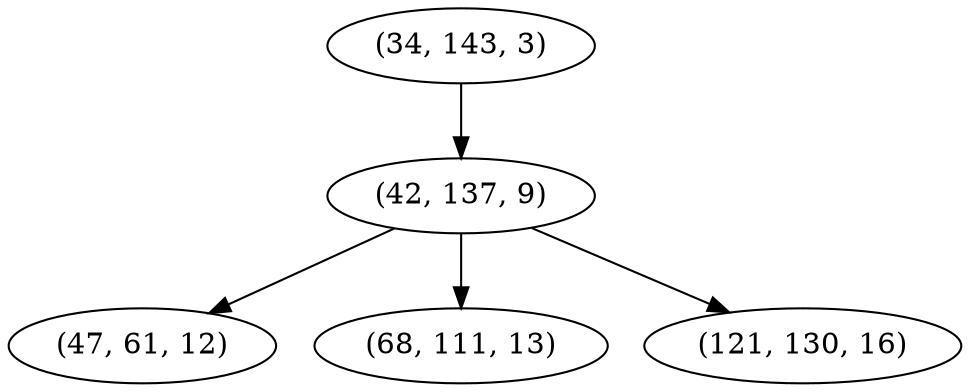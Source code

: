 digraph tree {
    "(34, 143, 3)";
    "(42, 137, 9)";
    "(47, 61, 12)";
    "(68, 111, 13)";
    "(121, 130, 16)";
    "(34, 143, 3)" -> "(42, 137, 9)";
    "(42, 137, 9)" -> "(47, 61, 12)";
    "(42, 137, 9)" -> "(68, 111, 13)";
    "(42, 137, 9)" -> "(121, 130, 16)";
}
